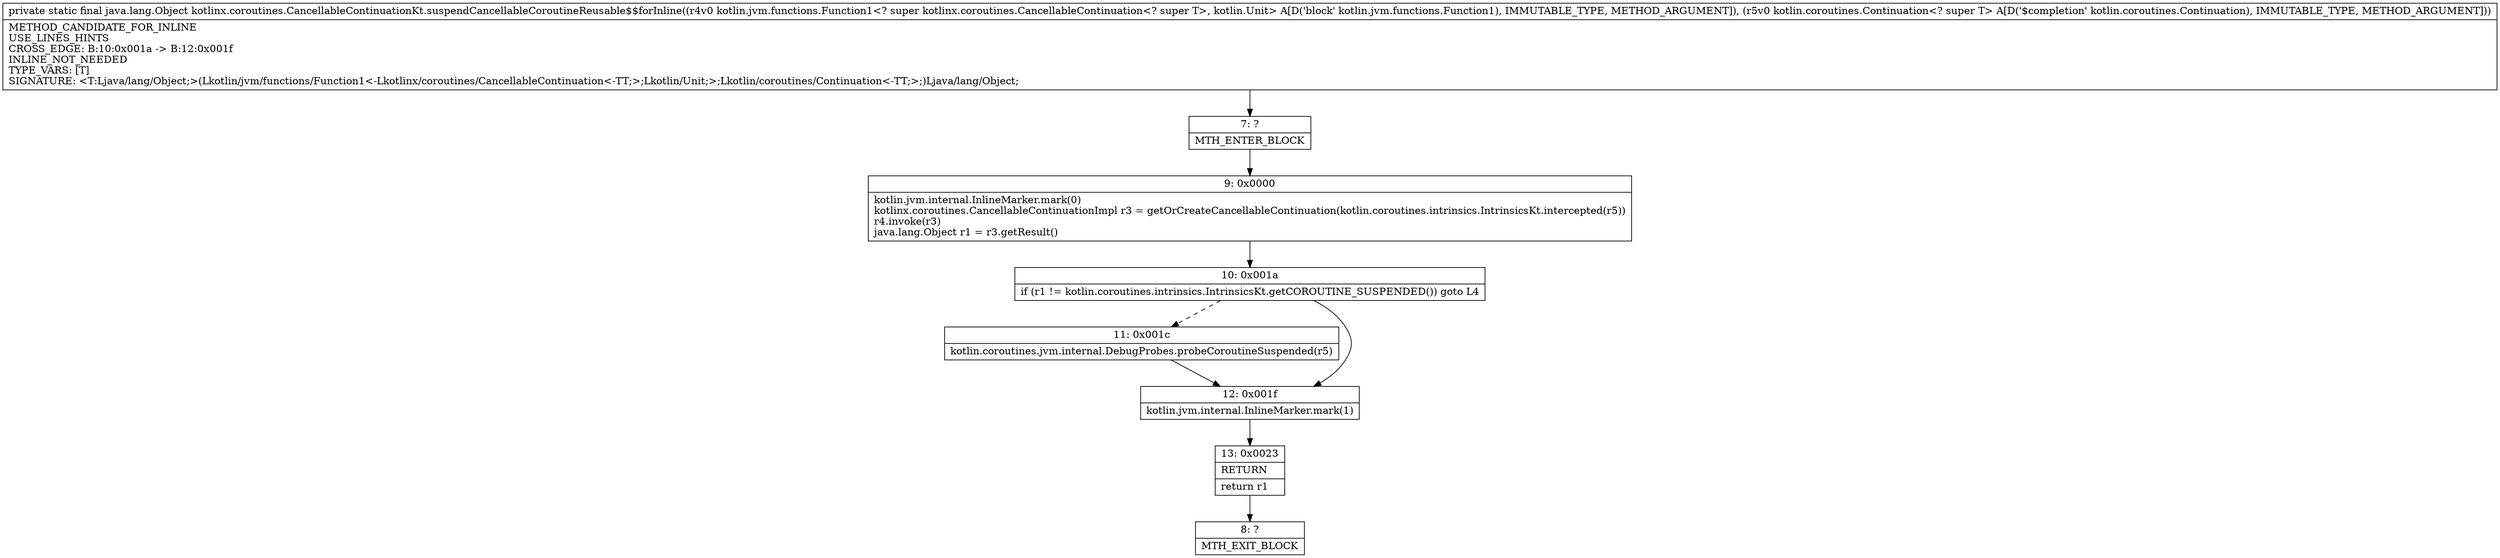 digraph "CFG forkotlinx.coroutines.CancellableContinuationKt.suspendCancellableCoroutineReusable$$forInline(Lkotlin\/jvm\/functions\/Function1;Lkotlin\/coroutines\/Continuation;)Ljava\/lang\/Object;" {
Node_7 [shape=record,label="{7\:\ ?|MTH_ENTER_BLOCK\l}"];
Node_9 [shape=record,label="{9\:\ 0x0000|kotlin.jvm.internal.InlineMarker.mark(0)\lkotlinx.coroutines.CancellableContinuationImpl r3 = getOrCreateCancellableContinuation(kotlin.coroutines.intrinsics.IntrinsicsKt.intercepted(r5))\lr4.invoke(r3)\ljava.lang.Object r1 = r3.getResult()\l}"];
Node_10 [shape=record,label="{10\:\ 0x001a|if (r1 != kotlin.coroutines.intrinsics.IntrinsicsKt.getCOROUTINE_SUSPENDED()) goto L4\l}"];
Node_11 [shape=record,label="{11\:\ 0x001c|kotlin.coroutines.jvm.internal.DebugProbes.probeCoroutineSuspended(r5)\l}"];
Node_12 [shape=record,label="{12\:\ 0x001f|kotlin.jvm.internal.InlineMarker.mark(1)\l}"];
Node_13 [shape=record,label="{13\:\ 0x0023|RETURN\l|return r1\l}"];
Node_8 [shape=record,label="{8\:\ ?|MTH_EXIT_BLOCK\l}"];
MethodNode[shape=record,label="{private static final java.lang.Object kotlinx.coroutines.CancellableContinuationKt.suspendCancellableCoroutineReusable$$forInline((r4v0 kotlin.jvm.functions.Function1\<? super kotlinx.coroutines.CancellableContinuation\<? super T\>, kotlin.Unit\> A[D('block' kotlin.jvm.functions.Function1), IMMUTABLE_TYPE, METHOD_ARGUMENT]), (r5v0 kotlin.coroutines.Continuation\<? super T\> A[D('$completion' kotlin.coroutines.Continuation), IMMUTABLE_TYPE, METHOD_ARGUMENT]))  | METHOD_CANDIDATE_FOR_INLINE\lUSE_LINES_HINTS\lCROSS_EDGE: B:10:0x001a \-\> B:12:0x001f\lINLINE_NOT_NEEDED\lTYPE_VARS: [T]\lSIGNATURE: \<T:Ljava\/lang\/Object;\>(Lkotlin\/jvm\/functions\/Function1\<\-Lkotlinx\/coroutines\/CancellableContinuation\<\-TT;\>;Lkotlin\/Unit;\>;Lkotlin\/coroutines\/Continuation\<\-TT;\>;)Ljava\/lang\/Object;\l}"];
MethodNode -> Node_7;Node_7 -> Node_9;
Node_9 -> Node_10;
Node_10 -> Node_11[style=dashed];
Node_10 -> Node_12;
Node_11 -> Node_12;
Node_12 -> Node_13;
Node_13 -> Node_8;
}

